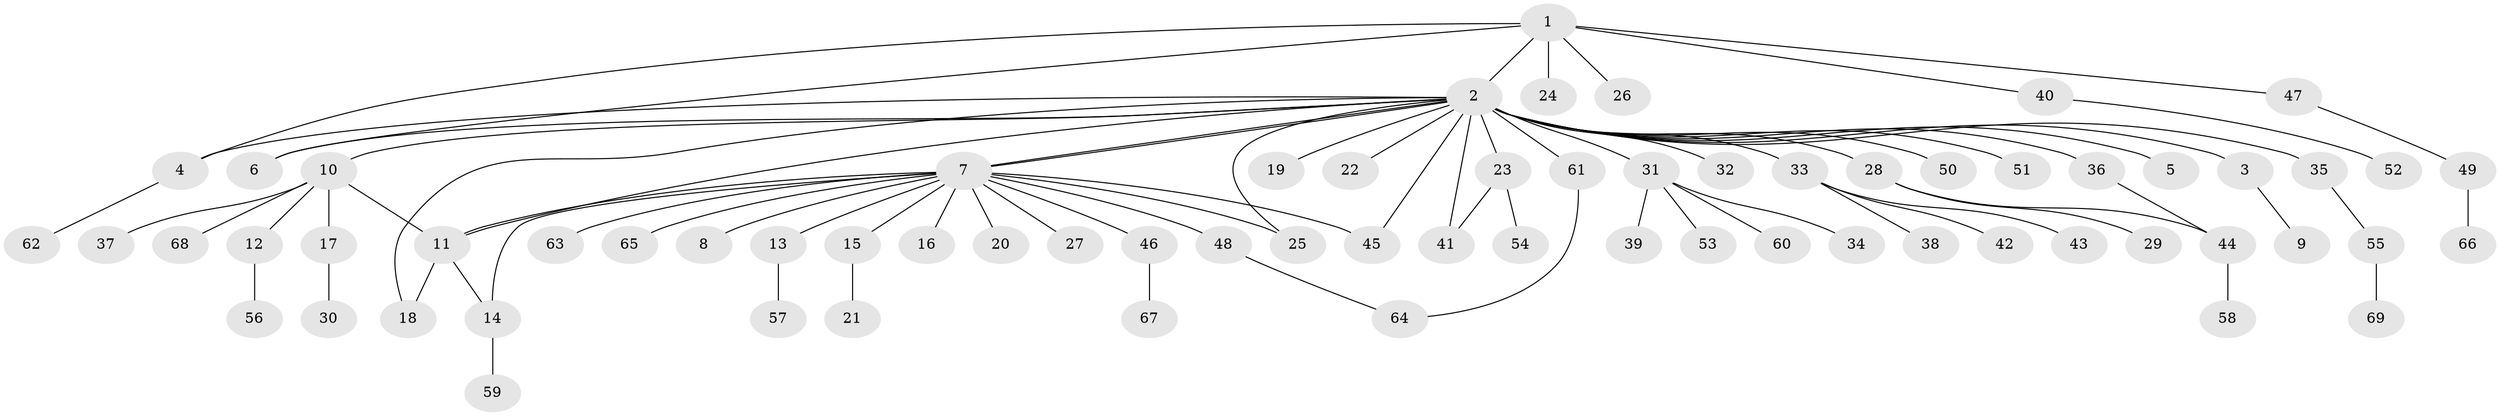 // Generated by graph-tools (version 1.1) at 2025/01/03/09/25 03:01:50]
// undirected, 69 vertices, 80 edges
graph export_dot {
graph [start="1"]
  node [color=gray90,style=filled];
  1;
  2;
  3;
  4;
  5;
  6;
  7;
  8;
  9;
  10;
  11;
  12;
  13;
  14;
  15;
  16;
  17;
  18;
  19;
  20;
  21;
  22;
  23;
  24;
  25;
  26;
  27;
  28;
  29;
  30;
  31;
  32;
  33;
  34;
  35;
  36;
  37;
  38;
  39;
  40;
  41;
  42;
  43;
  44;
  45;
  46;
  47;
  48;
  49;
  50;
  51;
  52;
  53;
  54;
  55;
  56;
  57;
  58;
  59;
  60;
  61;
  62;
  63;
  64;
  65;
  66;
  67;
  68;
  69;
  1 -- 2;
  1 -- 4;
  1 -- 6;
  1 -- 24;
  1 -- 26;
  1 -- 40;
  1 -- 47;
  2 -- 3;
  2 -- 4;
  2 -- 5;
  2 -- 6;
  2 -- 7;
  2 -- 7;
  2 -- 10;
  2 -- 11;
  2 -- 18;
  2 -- 19;
  2 -- 22;
  2 -- 23;
  2 -- 25;
  2 -- 28;
  2 -- 31;
  2 -- 32;
  2 -- 33;
  2 -- 35;
  2 -- 36;
  2 -- 41;
  2 -- 45;
  2 -- 50;
  2 -- 51;
  2 -- 61;
  3 -- 9;
  4 -- 62;
  7 -- 8;
  7 -- 11;
  7 -- 13;
  7 -- 14;
  7 -- 15;
  7 -- 16;
  7 -- 20;
  7 -- 25;
  7 -- 27;
  7 -- 45;
  7 -- 46;
  7 -- 48;
  7 -- 63;
  7 -- 65;
  10 -- 11;
  10 -- 12;
  10 -- 17;
  10 -- 37;
  10 -- 68;
  11 -- 14;
  11 -- 18;
  12 -- 56;
  13 -- 57;
  14 -- 59;
  15 -- 21;
  17 -- 30;
  23 -- 41;
  23 -- 54;
  28 -- 29;
  28 -- 44;
  31 -- 34;
  31 -- 39;
  31 -- 53;
  31 -- 60;
  33 -- 38;
  33 -- 42;
  33 -- 43;
  35 -- 55;
  36 -- 44;
  40 -- 52;
  44 -- 58;
  46 -- 67;
  47 -- 49;
  48 -- 64;
  49 -- 66;
  55 -- 69;
  61 -- 64;
}

